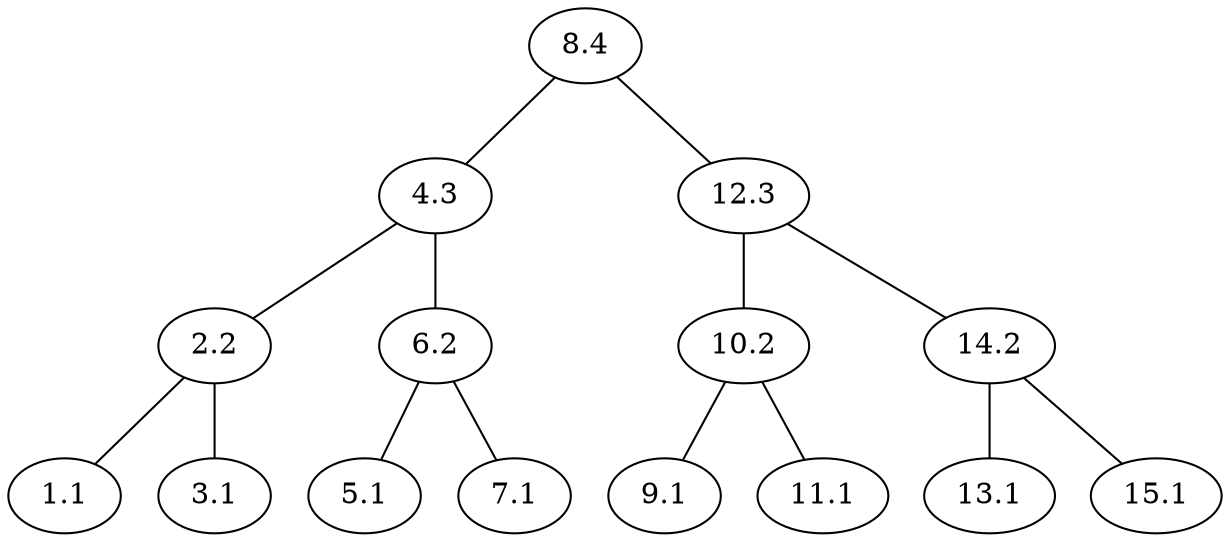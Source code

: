 graph{
	8.4 -- 4.3
	8.4 -- 12.3
	4.3 -- 2.2
	4.3 -- 6.2
	12.3 -- 10.2
	12.3 -- 14.2
	14.2 -- 13.1
	14.2 -- 15.1
	10.2 -- 9.1
	10.2 -- 11.1
	 2.2 -- 1.1
	 2.2 -- 3.1
	 6.2 -- 5.1
	 6.2 -- 7.1
}
